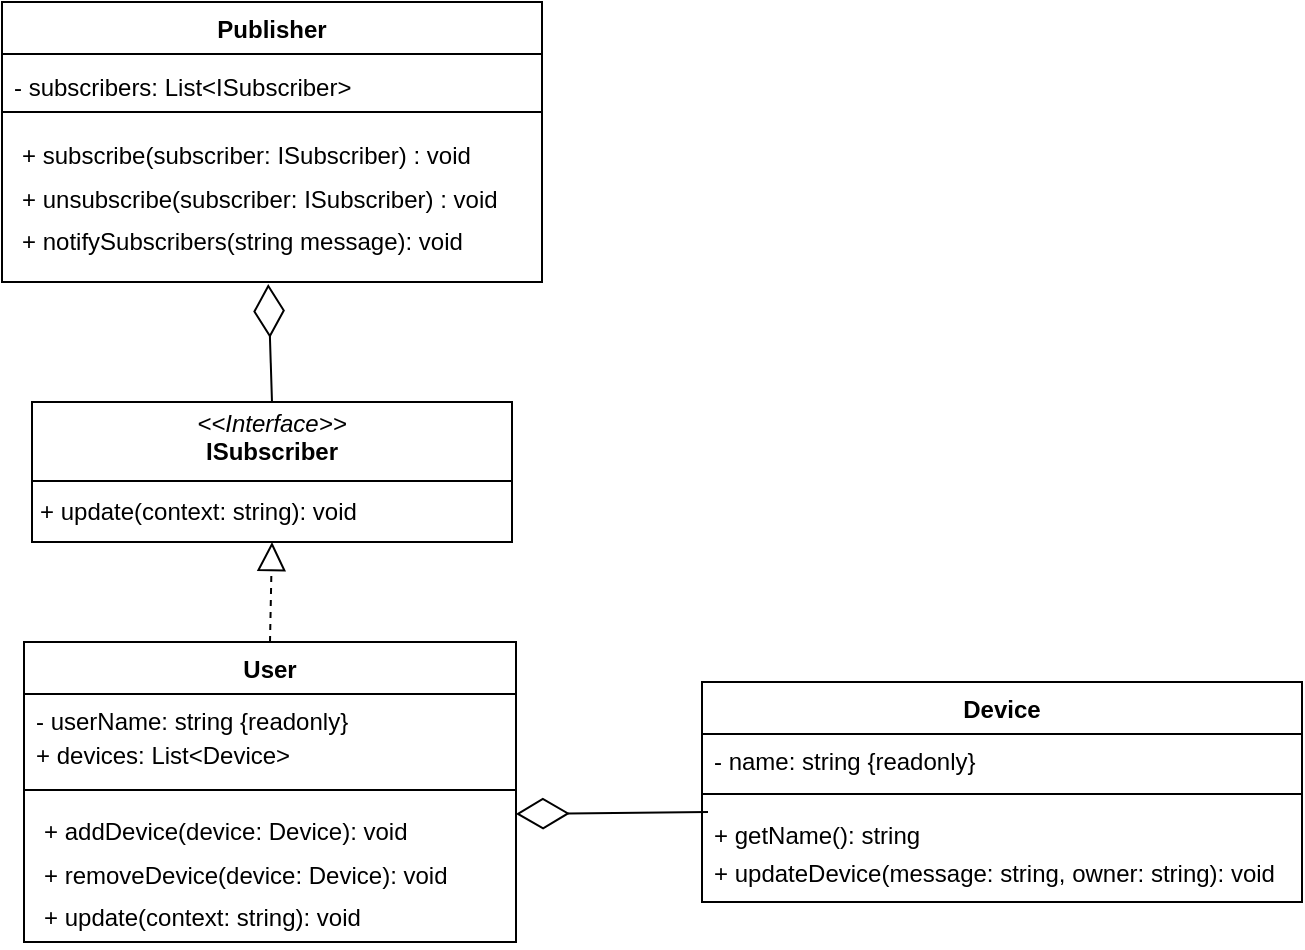 <mxfile version="24.5.3" type="device">
  <diagram id="C5RBs43oDa-KdzZeNtuy" name="Page-1">
    <mxGraphModel dx="1434" dy="836" grid="1" gridSize="10" guides="1" tooltips="1" connect="1" arrows="1" fold="1" page="1" pageScale="1" pageWidth="827" pageHeight="1169" math="0" shadow="0">
      <root>
        <mxCell id="WIyWlLk6GJQsqaUBKTNV-0" />
        <mxCell id="WIyWlLk6GJQsqaUBKTNV-1" parent="WIyWlLk6GJQsqaUBKTNV-0" />
        <mxCell id="IWbHio8IvnpA1DpgQnnE-22" value="&lt;p style=&quot;margin:0px;margin-top:4px;text-align:center;&quot;&gt;&lt;i&gt;&amp;lt;&amp;lt;Interface&amp;gt;&amp;gt;&lt;/i&gt;&lt;br&gt;&lt;b&gt;ISubscriber&lt;/b&gt;&lt;/p&gt;&lt;hr size=&quot;1&quot; style=&quot;border-style:solid;&quot;&gt;&lt;p style=&quot;margin: 0px 0px 0px 4px; line-height: 150%;&quot;&gt;+ update(context: string): void&lt;br&gt;&lt;/p&gt;" style="verticalAlign=top;align=left;overflow=fill;html=1;whiteSpace=wrap;" parent="WIyWlLk6GJQsqaUBKTNV-1" vertex="1">
          <mxGeometry x="115" y="270" width="240" height="70" as="geometry" />
        </mxCell>
        <mxCell id="IWbHio8IvnpA1DpgQnnE-32" value="Device" style="swimlane;fontStyle=1;align=center;verticalAlign=top;childLayout=stackLayout;horizontal=1;startSize=26;horizontalStack=0;resizeParent=1;resizeParentMax=0;resizeLast=0;collapsible=1;marginBottom=0;whiteSpace=wrap;html=1;" parent="WIyWlLk6GJQsqaUBKTNV-1" vertex="1">
          <mxGeometry x="450" y="410" width="300" height="110" as="geometry" />
        </mxCell>
        <mxCell id="IWbHio8IvnpA1DpgQnnE-33" value="- name: string {readonly}" style="text;strokeColor=none;fillColor=none;align=left;verticalAlign=top;spacingLeft=4;spacingRight=4;overflow=hidden;rotatable=0;points=[[0,0.5],[1,0.5]];portConstraint=eastwest;whiteSpace=wrap;html=1;" parent="IWbHio8IvnpA1DpgQnnE-32" vertex="1">
          <mxGeometry y="26" width="300" height="26" as="geometry" />
        </mxCell>
        <mxCell id="IWbHio8IvnpA1DpgQnnE-34" value="" style="line;strokeWidth=1;fillColor=none;align=left;verticalAlign=middle;spacingTop=-1;spacingLeft=3;spacingRight=3;rotatable=0;labelPosition=right;points=[];portConstraint=eastwest;strokeColor=inherit;" parent="IWbHio8IvnpA1DpgQnnE-32" vertex="1">
          <mxGeometry y="52" width="300" height="8" as="geometry" />
        </mxCell>
        <mxCell id="IWbHio8IvnpA1DpgQnnE-35" value="&lt;div style=&quot;line-height: 180%;&quot;&gt;&lt;span style=&quot;background-color: initial;&quot;&gt;+ getName(): string&lt;/span&gt;&lt;br&gt;&lt;/div&gt;+ updateDevice(message: string, owner: string): void" style="text;strokeColor=none;fillColor=none;align=left;verticalAlign=top;spacingLeft=4;spacingRight=4;overflow=hidden;rotatable=0;points=[[0,0.5],[1,0.5]];portConstraint=eastwest;whiteSpace=wrap;html=1;" parent="IWbHio8IvnpA1DpgQnnE-32" vertex="1">
          <mxGeometry y="60" width="300" height="50" as="geometry" />
        </mxCell>
        <mxCell id="IWbHio8IvnpA1DpgQnnE-37" value="User" style="swimlane;fontStyle=1;align=center;verticalAlign=top;childLayout=stackLayout;horizontal=1;startSize=26;horizontalStack=0;resizeParent=1;resizeParentMax=0;resizeLast=0;collapsible=1;marginBottom=0;whiteSpace=wrap;html=1;" parent="WIyWlLk6GJQsqaUBKTNV-1" vertex="1">
          <mxGeometry x="111" y="390" width="246" height="150" as="geometry" />
        </mxCell>
        <mxCell id="IWbHio8IvnpA1DpgQnnE-38" value="- userName: string {readonly}&lt;div style=&quot;line-height: 170%;&quot;&gt;+&amp;nbsp;devices:&amp;nbsp;List&amp;lt;Device&amp;gt;&lt;/div&gt;" style="text;strokeColor=none;fillColor=none;align=left;verticalAlign=top;spacingLeft=4;spacingRight=4;overflow=hidden;rotatable=0;points=[[0,0.5],[1,0.5]];portConstraint=eastwest;whiteSpace=wrap;html=1;" parent="IWbHio8IvnpA1DpgQnnE-37" vertex="1">
          <mxGeometry y="26" width="246" height="44" as="geometry" />
        </mxCell>
        <mxCell id="IWbHio8IvnpA1DpgQnnE-39" value="" style="line;strokeWidth=1;fillColor=none;align=left;verticalAlign=middle;spacingTop=-1;spacingLeft=3;spacingRight=3;rotatable=0;labelPosition=right;points=[];portConstraint=eastwest;strokeColor=inherit;" parent="IWbHio8IvnpA1DpgQnnE-37" vertex="1">
          <mxGeometry y="70" width="246" height="8" as="geometry" />
        </mxCell>
        <mxCell id="IWbHio8IvnpA1DpgQnnE-40" value="&lt;p style=&quot;margin: 0px 0px 0px 4px; line-height: 180%;&quot;&gt;&lt;span style=&quot;background-color: initial;&quot;&gt;+ addDevice(device: Device): void&lt;/span&gt;&lt;br&gt;&lt;/p&gt;&lt;p style=&quot;margin: 0px 0px 0px 4px; line-height: 180%;&quot;&gt;+ removeDevice(device: Device): void&lt;br&gt;&lt;/p&gt;&lt;p style=&quot;margin: 0px 0px 0px 4px; line-height: 180%;&quot;&gt;+ update(context: string): void&lt;/p&gt;&lt;div style=&quot;line-height: 180%;&quot;&gt;&lt;/div&gt;" style="text;strokeColor=none;fillColor=none;align=left;verticalAlign=top;spacingLeft=4;spacingRight=4;overflow=hidden;rotatable=0;points=[[0,0.5],[1,0.5]];portConstraint=eastwest;whiteSpace=wrap;html=1;" parent="IWbHio8IvnpA1DpgQnnE-37" vertex="1">
          <mxGeometry y="78" width="246" height="72" as="geometry" />
        </mxCell>
        <mxCell id="XOd5gceirpR1Ofy1swVb-2" value="" style="endArrow=block;dashed=1;endFill=0;endSize=12;html=1;rounded=0;exitX=0.5;exitY=0;exitDx=0;exitDy=0;entryX=0.5;entryY=1;entryDx=0;entryDy=0;" parent="WIyWlLk6GJQsqaUBKTNV-1" source="IWbHio8IvnpA1DpgQnnE-37" target="IWbHio8IvnpA1DpgQnnE-22" edge="1">
          <mxGeometry width="160" relative="1" as="geometry">
            <mxPoint x="300" y="200" as="sourcePoint" />
            <mxPoint x="210" y="370" as="targetPoint" />
          </mxGeometry>
        </mxCell>
        <mxCell id="1LyA_sJIvCgKy_9Qs8XV-0" value="Publisher" style="swimlane;fontStyle=1;align=center;verticalAlign=top;childLayout=stackLayout;horizontal=1;startSize=26;horizontalStack=0;resizeParent=1;resizeParentMax=0;resizeLast=0;collapsible=1;marginBottom=0;whiteSpace=wrap;html=1;" vertex="1" parent="WIyWlLk6GJQsqaUBKTNV-1">
          <mxGeometry x="100" y="70" width="270" height="140" as="geometry" />
        </mxCell>
        <mxCell id="1LyA_sJIvCgKy_9Qs8XV-1" value="&lt;div style=&quot;line-height: 170%;&quot;&gt;- subscribers:&amp;nbsp;List&amp;lt;ISubscriber&amp;gt;&lt;/div&gt;" style="text;strokeColor=none;fillColor=none;align=left;verticalAlign=top;spacingLeft=4;spacingRight=4;overflow=hidden;rotatable=0;points=[[0,0.5],[1,0.5]];portConstraint=eastwest;whiteSpace=wrap;html=1;" vertex="1" parent="1LyA_sJIvCgKy_9Qs8XV-0">
          <mxGeometry y="26" width="270" height="24" as="geometry" />
        </mxCell>
        <mxCell id="1LyA_sJIvCgKy_9Qs8XV-2" value="" style="line;strokeWidth=1;fillColor=none;align=left;verticalAlign=middle;spacingTop=-1;spacingLeft=3;spacingRight=3;rotatable=0;labelPosition=right;points=[];portConstraint=eastwest;strokeColor=inherit;" vertex="1" parent="1LyA_sJIvCgKy_9Qs8XV-0">
          <mxGeometry y="50" width="270" height="10" as="geometry" />
        </mxCell>
        <mxCell id="1LyA_sJIvCgKy_9Qs8XV-3" value="&lt;p style=&quot;margin: 0px 0px 0px 4px; line-height: 180%;&quot;&gt;+ subscribe(subscriber: ISubscriber) : void&lt;/p&gt;&lt;p style=&quot;margin: 0px 0px 0px 4px; line-height: 180%;&quot;&gt;&lt;span style=&quot;background-color: initial;&quot;&gt;+ unsubscribe(subscriber: ISubscriber) : &lt;/span&gt;void&lt;br&gt;&lt;/p&gt;&lt;p style=&quot;margin: 0px 0px 0px 4px; line-height: 180%;&quot;&gt;+ notifySubscribers(string message): void&lt;/p&gt;&lt;div style=&quot;line-height: 180%;&quot;&gt;&lt;/div&gt;" style="text;strokeColor=none;fillColor=none;align=left;verticalAlign=top;spacingLeft=4;spacingRight=4;overflow=hidden;rotatable=0;points=[[0,0.5],[1,0.5]];portConstraint=eastwest;whiteSpace=wrap;html=1;" vertex="1" parent="1LyA_sJIvCgKy_9Qs8XV-0">
          <mxGeometry y="60" width="270" height="80" as="geometry" />
        </mxCell>
        <mxCell id="1LyA_sJIvCgKy_9Qs8XV-4" value="" style="endArrow=diamondThin;endFill=0;endSize=24;html=1;rounded=0;entryX=0.493;entryY=1.013;entryDx=0;entryDy=0;entryPerimeter=0;exitX=0.5;exitY=0;exitDx=0;exitDy=0;" edge="1" parent="WIyWlLk6GJQsqaUBKTNV-1" source="IWbHio8IvnpA1DpgQnnE-22" target="1LyA_sJIvCgKy_9Qs8XV-3">
          <mxGeometry width="160" relative="1" as="geometry">
            <mxPoint x="350" y="480" as="sourcePoint" />
            <mxPoint x="510" y="480" as="targetPoint" />
          </mxGeometry>
        </mxCell>
        <mxCell id="1LyA_sJIvCgKy_9Qs8XV-5" value="" style="endArrow=diamondThin;endFill=0;endSize=24;html=1;rounded=0;entryX=1;entryY=0.111;entryDx=0;entryDy=0;entryPerimeter=0;exitX=0.01;exitY=0.1;exitDx=0;exitDy=0;exitPerimeter=0;" edge="1" parent="WIyWlLk6GJQsqaUBKTNV-1" source="IWbHio8IvnpA1DpgQnnE-35" target="IWbHio8IvnpA1DpgQnnE-40">
          <mxGeometry width="160" relative="1" as="geometry">
            <mxPoint x="392" y="499" as="sourcePoint" />
            <mxPoint x="390" y="440" as="targetPoint" />
          </mxGeometry>
        </mxCell>
      </root>
    </mxGraphModel>
  </diagram>
</mxfile>
